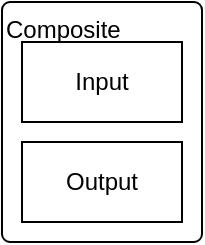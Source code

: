 <mxfile version="20.8.16" type="device"><diagram id="231i00YgfzE0QRONw8nu" name="Page-1"><mxGraphModel dx="1418" dy="838" grid="1" gridSize="10" guides="1" tooltips="1" connect="1" arrows="1" fold="1" page="1" pageScale="1" pageWidth="827" pageHeight="1169" math="0" shadow="0"><root><mxCell id="0"/><mxCell id="1" parent="0"/><mxCell id="b8e66WHNVnQvrN3Dh1h_-3" value="Composite" style="rounded=1;whiteSpace=wrap;html=1;align=left;verticalAlign=top;container=1;collapsible=0;recursiveResize=0;arcSize=8;absoluteArcSize=1;" vertex="1" parent="1"><mxGeometry x="120" y="360" width="100" height="120" as="geometry"/></mxCell><mxCell id="b8e66WHNVnQvrN3Dh1h_-1" value="Input" style="rounded=0;whiteSpace=wrap;html=1;" vertex="1" parent="b8e66WHNVnQvrN3Dh1h_-3"><mxGeometry x="10" y="20" width="80" height="40" as="geometry"/></mxCell><mxCell id="b8e66WHNVnQvrN3Dh1h_-2" value="Output" style="rounded=0;whiteSpace=wrap;html=1;" vertex="1" parent="b8e66WHNVnQvrN3Dh1h_-3"><mxGeometry x="10" y="70" width="80" height="40" as="geometry"/></mxCell></root></mxGraphModel></diagram></mxfile>
